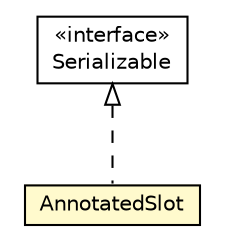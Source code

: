 #!/usr/local/bin/dot
#
# Class diagram 
# Generated by UMLGraph version 5.1 (http://www.umlgraph.org/)
#

digraph G {
	edge [fontname="Helvetica",fontsize=10,labelfontname="Helvetica",labelfontsize=10];
	node [fontname="Helvetica",fontsize=10,shape=plaintext];
	nodesep=0.25;
	ranksep=0.5;
	// pt.ist.fenixframework.dml.AnnotatedSlot
	c17472 [label=<<table title="pt.ist.fenixframework.dml.AnnotatedSlot" border="0" cellborder="1" cellspacing="0" cellpadding="2" port="p" bgcolor="lemonChiffon" href="./AnnotatedSlot.html">
		<tr><td><table border="0" cellspacing="0" cellpadding="1">
<tr><td align="center" balign="center"> AnnotatedSlot </td></tr>
		</table></td></tr>
		</table>>, fontname="Helvetica", fontcolor="black", fontsize=10.0];
	//pt.ist.fenixframework.dml.AnnotatedSlot implements java.io.Serializable
	c17574:p -> c17472:p [dir=back,arrowtail=empty,style=dashed];
	// java.io.Serializable
	c17574 [label=<<table title="java.io.Serializable" border="0" cellborder="1" cellspacing="0" cellpadding="2" port="p" href="http://java.sun.com/j2se/1.4.2/docs/api/java/io/Serializable.html">
		<tr><td><table border="0" cellspacing="0" cellpadding="1">
<tr><td align="center" balign="center"> &#171;interface&#187; </td></tr>
<tr><td align="center" balign="center"> Serializable </td></tr>
		</table></td></tr>
		</table>>, fontname="Helvetica", fontcolor="black", fontsize=10.0];
}

